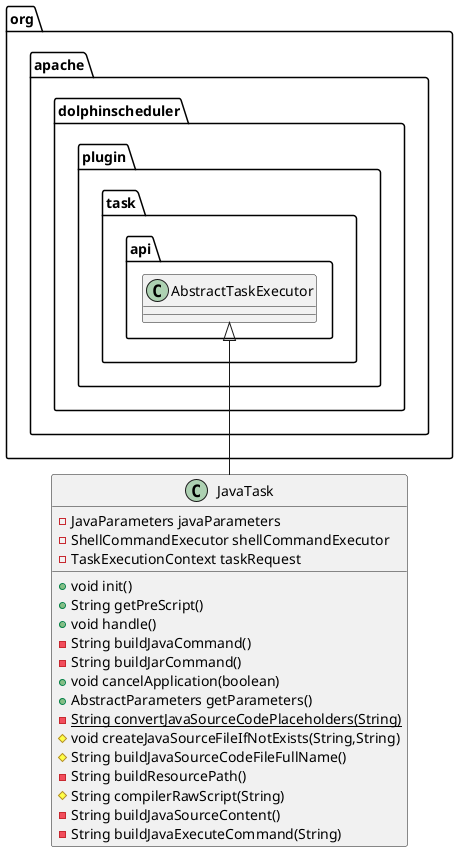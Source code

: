 @startuml
class JavaTask {
- JavaParameters javaParameters
- ShellCommandExecutor shellCommandExecutor
- TaskExecutionContext taskRequest
+ void init()
+ String getPreScript()
+ void handle()
- String buildJavaCommand()
- String buildJarCommand()
+ void cancelApplication(boolean)
+ AbstractParameters getParameters()
- {static} String convertJavaSourceCodePlaceholders(String)
# void createJavaSourceFileIfNotExists(String,String)
# String buildJavaSourceCodeFileFullName()
- String buildResourcePath()
# String compilerRawScript(String)
- String buildJavaSourceContent()
- String buildJavaExecuteCommand(String)
}


org.apache.dolphinscheduler.plugin.task.api.AbstractTaskExecutor <|-- JavaTask
@enduml